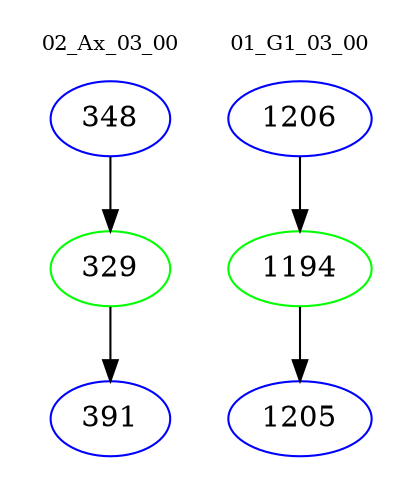 digraph{
subgraph cluster_0 {
color = white
label = "02_Ax_03_00";
fontsize=10;
T0_348 [label="348", color="blue"]
T0_348 -> T0_329 [color="black"]
T0_329 [label="329", color="green"]
T0_329 -> T0_391 [color="black"]
T0_391 [label="391", color="blue"]
}
subgraph cluster_1 {
color = white
label = "01_G1_03_00";
fontsize=10;
T1_1206 [label="1206", color="blue"]
T1_1206 -> T1_1194 [color="black"]
T1_1194 [label="1194", color="green"]
T1_1194 -> T1_1205 [color="black"]
T1_1205 [label="1205", color="blue"]
}
}
